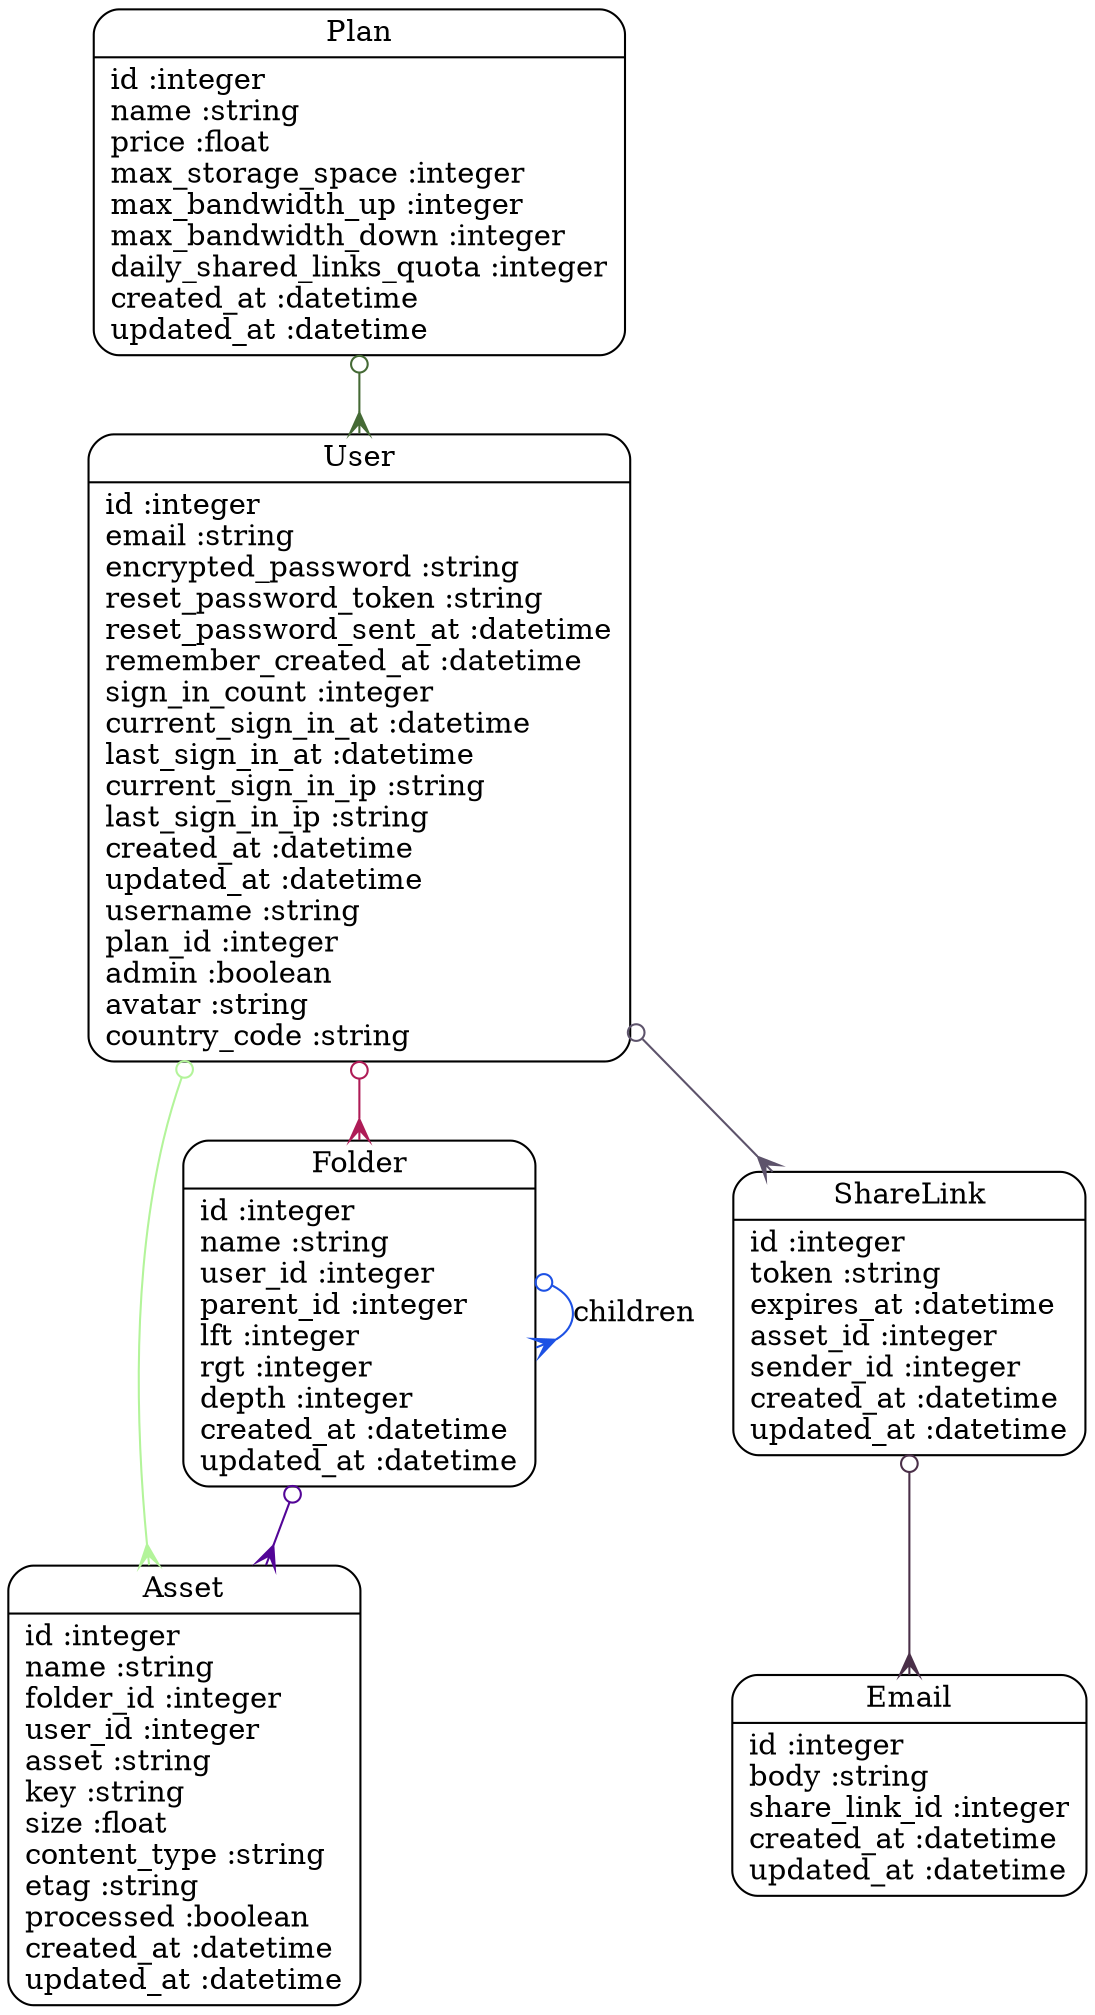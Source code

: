 digraph models_diagram {
	graph[overlap=false, splines=true]
	"Asset" [shape=Mrecord, label="{Asset|id :integer\lname :string\lfolder_id :integer\luser_id :integer\lasset :string\lkey :string\lsize :float\lcontent_type :string\letag :string\lprocessed :boolean\lcreated_at :datetime\lupdated_at :datetime\l}"]
	"Email" [shape=Mrecord, label="{Email|id :integer\lbody :string\lshare_link_id :integer\lcreated_at :datetime\lupdated_at :datetime\l}"]
	"Folder" [shape=Mrecord, label="{Folder|id :integer\lname :string\luser_id :integer\lparent_id :integer\llft :integer\lrgt :integer\ldepth :integer\lcreated_at :datetime\lupdated_at :datetime\l}"]
	"Plan" [shape=Mrecord, label="{Plan|id :integer\lname :string\lprice :float\lmax_storage_space :integer\lmax_bandwidth_up :integer\lmax_bandwidth_down :integer\ldaily_shared_links_quota :integer\lcreated_at :datetime\lupdated_at :datetime\l}"]
	"ShareLink" [shape=Mrecord, label="{ShareLink|id :integer\ltoken :string\lexpires_at :datetime\lasset_id :integer\lsender_id :integer\lcreated_at :datetime\lupdated_at :datetime\l}"]
	"User" [shape=Mrecord, label="{User|id :integer\lemail :string\lencrypted_password :string\lreset_password_token :string\lreset_password_sent_at :datetime\lremember_created_at :datetime\lsign_in_count :integer\lcurrent_sign_in_at :datetime\llast_sign_in_at :datetime\lcurrent_sign_in_ip :string\llast_sign_in_ip :string\lcreated_at :datetime\lupdated_at :datetime\lusername :string\lplan_id :integer\ladmin :boolean\lavatar :string\lcountry_code :string\l}"]
	"Folder" -> "Folder" [label="children", arrowtail=odot, arrowhead=crow, dir=both color="#1D51E4"]
	"Folder" -> "Asset" [arrowtail=odot, arrowhead=crow, dir=both color="#530597"]
	"Plan" -> "User" [arrowtail=odot, arrowhead=crow, dir=both color="#456A35"]
	"ShareLink" -> "Email" [arrowtail=odot, arrowhead=crow, dir=both color="#4A2F48"]
	"User" -> "Folder" [arrowtail=odot, arrowhead=crow, dir=both color="#AE1B56"]
	"User" -> "Asset" [arrowtail=odot, arrowhead=crow, dir=both color="#B3F49A"]
	"User" -> "ShareLink" [arrowtail=odot, arrowhead=crow, dir=both color="#5D536B"]
}
